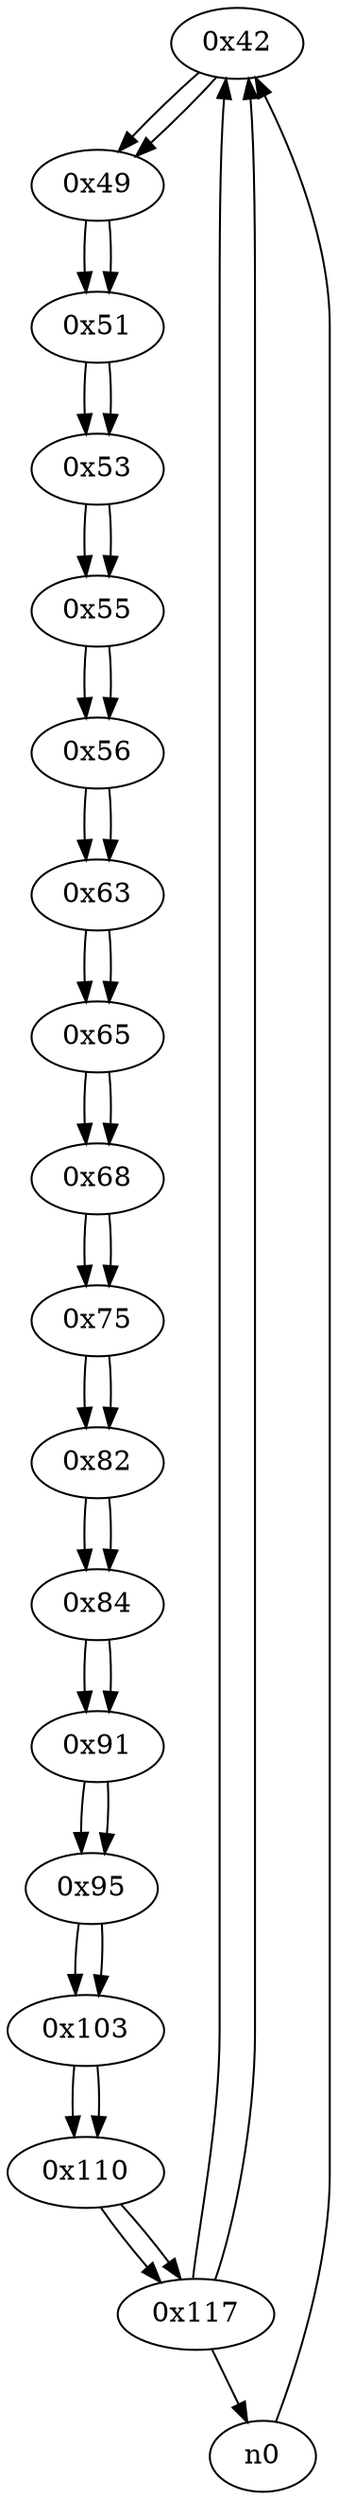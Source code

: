 digraph G{
/* nodes */
  n1 [label="0x42"]
  n2 [label="0x49"]
  n3 [label="0x51"]
  n4 [label="0x53"]
  n5 [label="0x55"]
  n6 [label="0x56"]
  n7 [label="0x63"]
  n8 [label="0x65"]
  n9 [label="0x68"]
  n10 [label="0x75"]
  n11 [label="0x82"]
  n12 [label="0x84"]
  n13 [label="0x91"]
  n14 [label="0x95"]
  n15 [label="0x103"]
  n16 [label="0x110"]
  n17 [label="0x117"]
/* edges */
n1 -> n2;
n17 -> n1;
n0 -> n1;
n2 -> n3;
n1 -> n2;
n3 -> n4;
n2 -> n3;
n4 -> n5;
n3 -> n4;
n5 -> n6;
n4 -> n5;
n6 -> n7;
n5 -> n6;
n7 -> n8;
n6 -> n7;
n8 -> n9;
n7 -> n8;
n9 -> n10;
n8 -> n9;
n10 -> n11;
n9 -> n10;
n11 -> n12;
n10 -> n11;
n12 -> n13;
n11 -> n12;
n13 -> n14;
n12 -> n13;
n14 -> n15;
n13 -> n14;
n15 -> n16;
n14 -> n15;
n16 -> n17;
n15 -> n16;
n17 -> n0;
n17 -> n1;
n16 -> n17;
}
